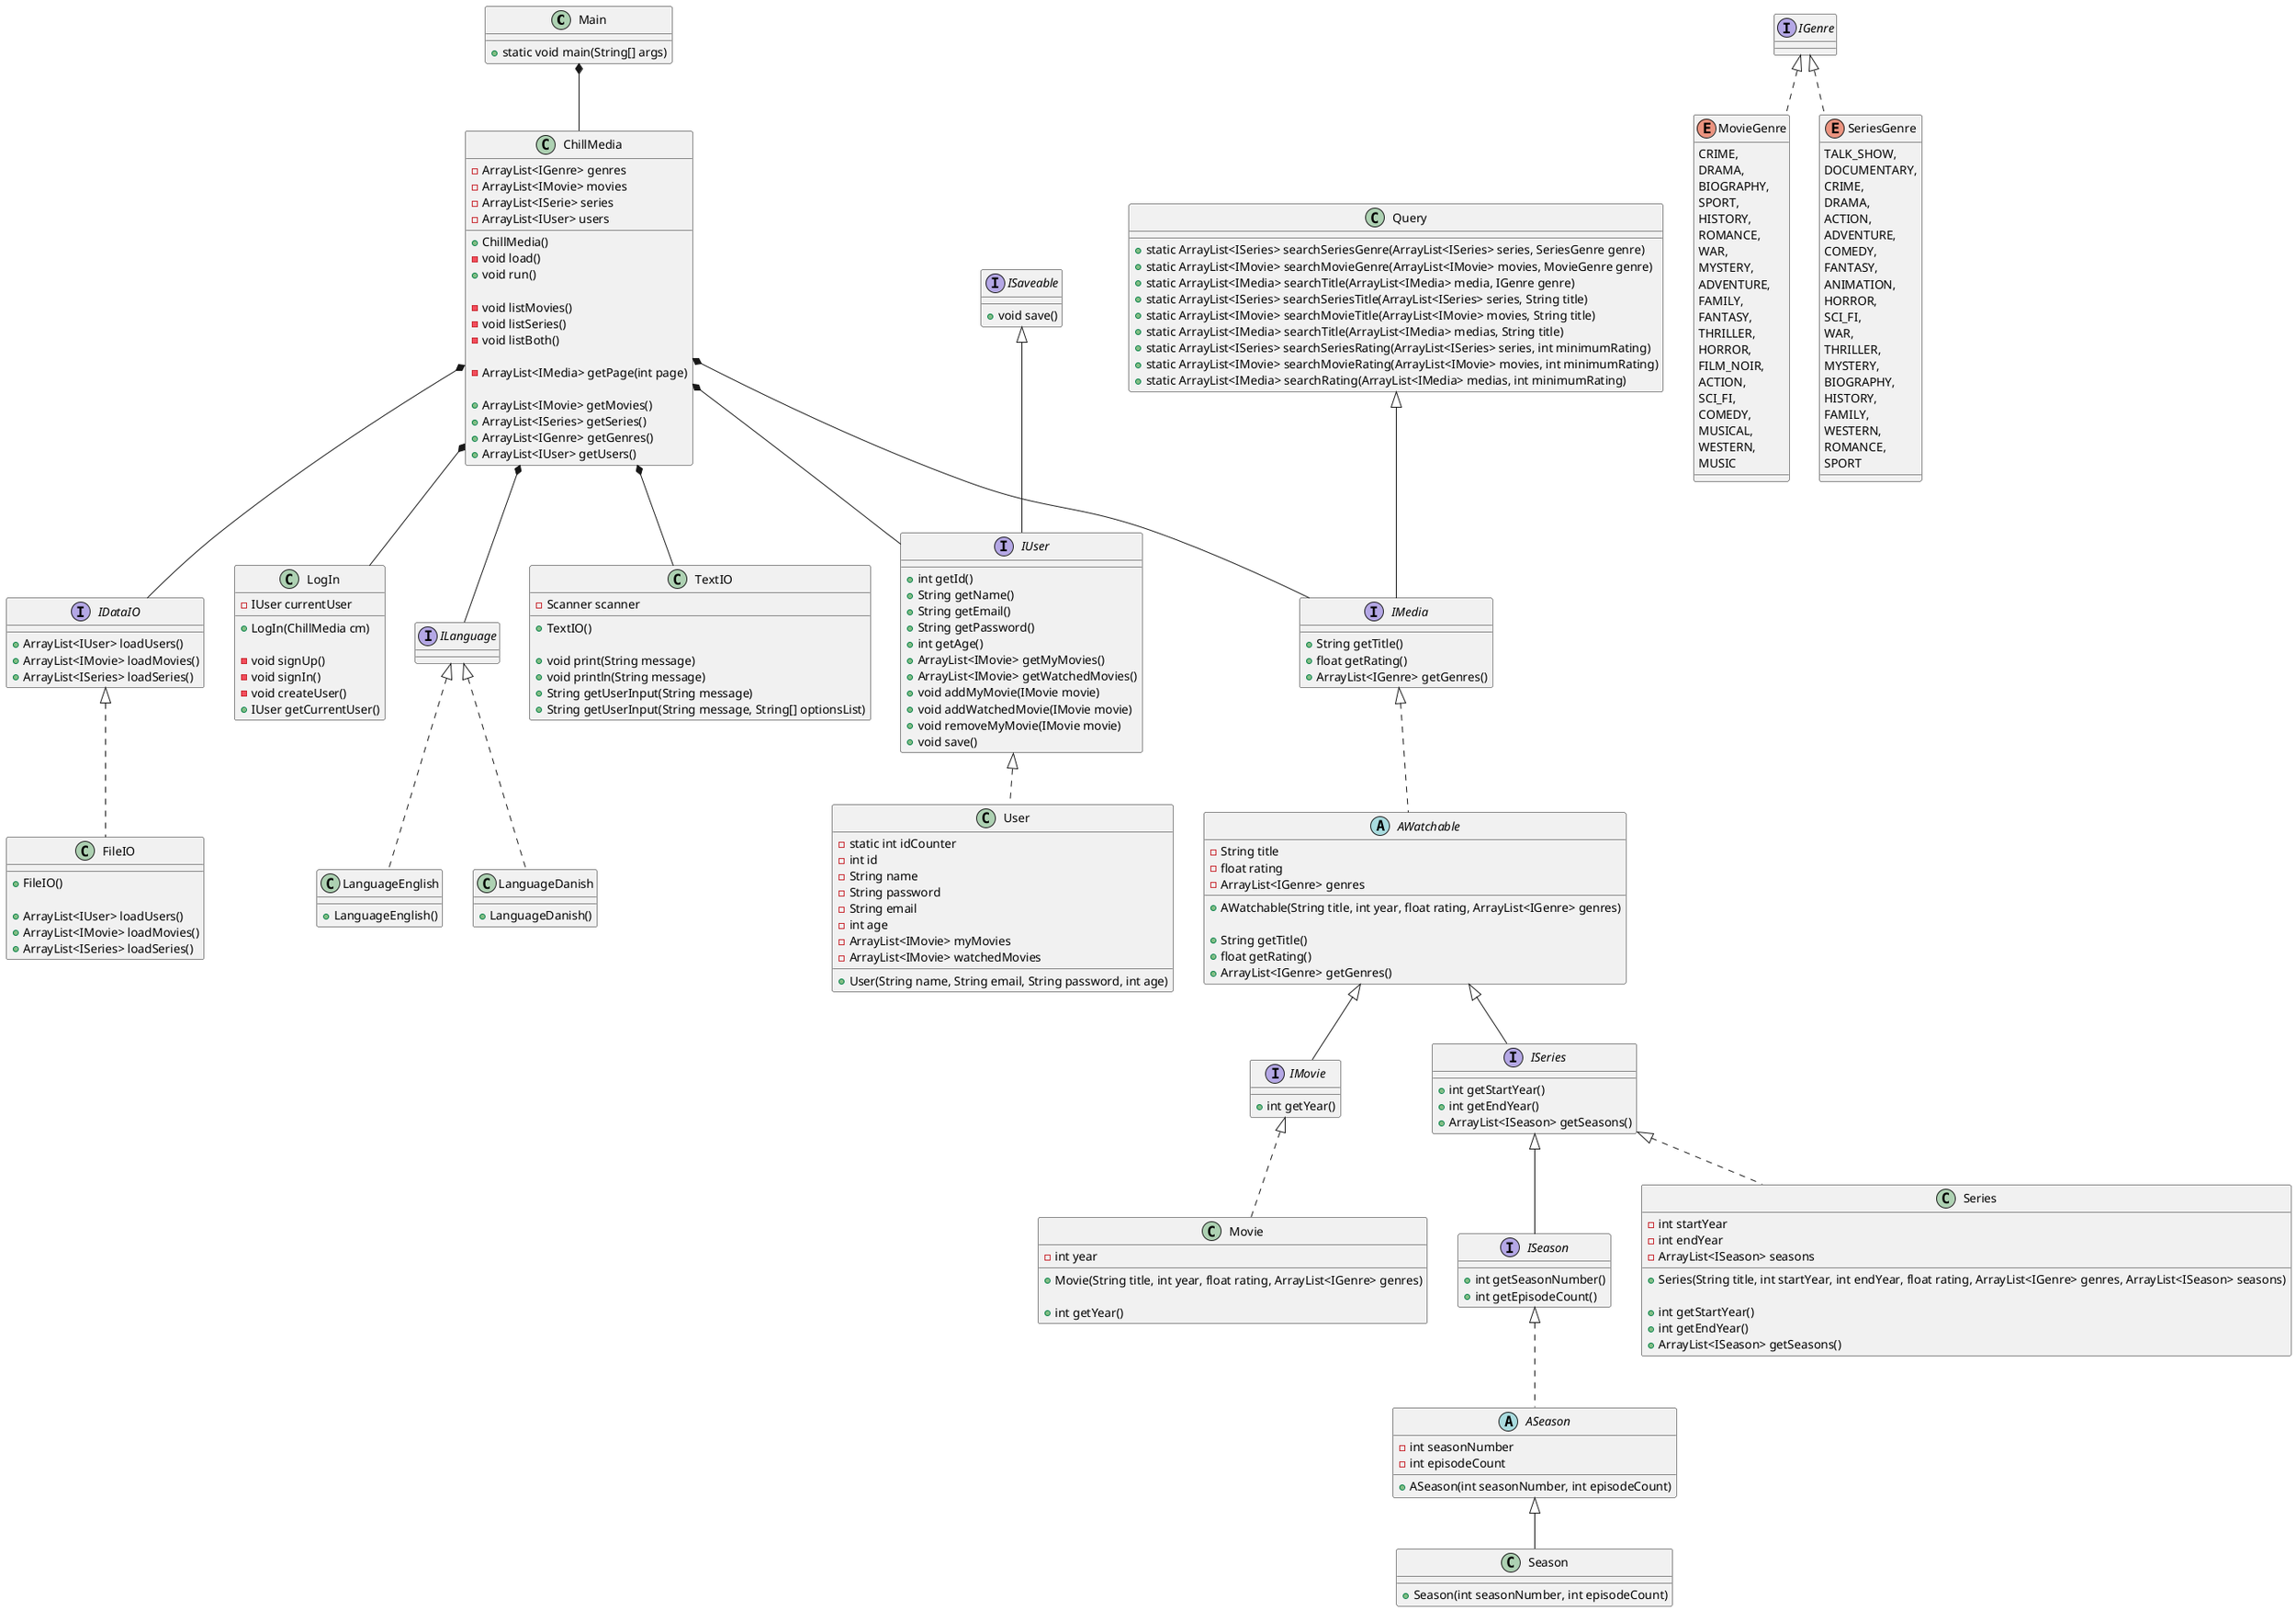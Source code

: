 @startuml

' *****************
' CLASS
' *****************

class Main {
    + static void main(String[] args)
}

' Main klassen
class ChillMedia {
    - ArrayList<IGenre> genres
    - ArrayList<IMovie> movies
    - ArrayList<ISerie> series
    - ArrayList<IUser> users

    + ChillMedia()
    - void load()
    + void run()

    - void listMovies()
    - void listSeries()
    - void listBoth()

    - ArrayList<IMedia> getPage(int page)

    + ArrayList<IMovie> getMovies()
    + ArrayList<ISeries> getSeries()
    + ArrayList<IGenre> getGenres()
    + ArrayList<IUser> getUsers()
}

class LogIn {
    - IUser currentUser

    + LogIn(ChillMedia cm)

    - void signUp()
    - void signIn()
    - void createUser()
    + IUser getCurrentUser()
}

class Query {
    ' STATIC CLASS, EVT. KUNNE MAN LAVE EN INSTANS AF DENNE
    ' OG BRUGE DEN I CHILLMEDIA OG DERFRA BRUGE QUERY
    + static ArrayList<ISeries> searchSeriesGenre(ArrayList<ISeries> series, SeriesGenre genre)
    + static ArrayList<IMovie> searchMovieGenre(ArrayList<IMovie> movies, MovieGenre genre)
    + static ArrayList<IMedia> searchTitle(ArrayList<IMedia> media, IGenre genre)
    + static ArrayList<ISeries> searchSeriesTitle(ArrayList<ISeries> series, String title)
    + static ArrayList<IMovie> searchMovieTitle(ArrayList<IMovie> movies, String title)
    + static ArrayList<IMedia> searchTitle(ArrayList<IMedia> medias, String title)
    + static ArrayList<ISeries> searchSeriesRating(ArrayList<ISeries> series, int minimumRating)
    + static ArrayList<IMovie> searchMovieRating(ArrayList<IMovie> movies, int minimumRating)
    + static ArrayList<IMedia> searchRating(ArrayList<IMedia> medias, int minimumRating)
}

class TextIO {
    - Scanner scanner

    + TextIO()

    + void print(String message)
    + void println(String message)
    + String getUserInput(String message)
    + String getUserInput(String message, String[] optionsList)
}

class FileIO implements IDataIO {
    + FileIO()

    + ArrayList<IUser> loadUsers()
    + ArrayList<IMovie> loadMovies()
    + ArrayList<ISeries> loadSeries()
}

class User implements IUser {
    - static int idCounter
    - int id
    - String name
    - String password
    - String email
    - int age
    - ArrayList<IMovie> myMovies
    - ArrayList<IMovie> watchedMovies

    + User(String name, String email, String password, int age)
}

class Movie implements IMovie {
    - int year

    + Movie(String title, int year, float rating, ArrayList<IGenre> genres)

    + int getYear()
}

class Series implements ISeries {
    - int startYear
    - int endYear
    - ArrayList<ISeason> seasons

    + Series(String title, int startYear, int endYear, float rating, ArrayList<IGenre> genres, ArrayList<ISeason> seasons)

    + int getStartYear()
    + int getEndYear()
    + ArrayList<ISeason> getSeasons()
}

class Season extends ASeason {
    + Season(int seasonNumber, int episodeCount)
}

class LanguageDanish implements ILanguage {
    + LanguageDanish()
}

class LanguageEnglish implements ILanguage {
    + LanguageEnglish()
}

' *****************
' ABSTRACT CLASS
' *****************

abstract class AWatchable implements IMedia {
    - String title
    - float rating
    - ArrayList<IGenre> genres

    + AWatchable(String title, int year, float rating, ArrayList<IGenre> genres)

    + String getTitle()
    + float getRating()
    + ArrayList<IGenre> getGenres()
}


abstract class ASeason implements ISeason {
    - int seasonNumber
    - int episodeCount

    + ASeason(int seasonNumber, int episodeCount)
}

' *****************
' INTERFACES
' *****************

interface IMedia extends Query {
    + String getTitle()
    + float getRating()
    + ArrayList<IGenre> getGenres()
}

interface ISeries extends AWatchable {
    + int getStartYear()
    + int getEndYear()
    + ArrayList<ISeason> getSeasons()
}

interface ISeason implements ISeries {
    + int getSeasonNumber()
    + int getEpisodeCount()
}

interface IMovie extends AWatchable {
    + int getYear()
}

interface IUser implements ISaveable {
    + int getId()
    + String getName()
    + String getEmail()
    + String getPassword()
    + int getAge()
    + ArrayList<IMovie> getMyMovies()
    + ArrayList<IMovie> getWatchedMovies()
    + void addMyMovie(IMovie movie)
    + void addWatchedMovie(IMovie movie)
    + void removeMyMovie(IMovie movie)
    + void save()
}

interface IDataIO {
    + ArrayList<IUser> loadUsers()
    + ArrayList<IMovie> loadMovies()
    + ArrayList<ISeries> loadSeries()
}

interface ILanguage {
    ' WILL MAKE THIS AT A LATER POINT
}

interface ISaveable {
    + void save()
}

interface IGenre { }

' *****************
' ENUMS
' *****************

enum MovieGenre implements IGenre {
    CRIME,
    DRAMA,
    BIOGRAPHY,
    SPORT,
    HISTORY,
    ROMANCE,
    WAR,
    MYSTERY,
    ADVENTURE,
    FAMILY,
    FANTASY,
    THRILLER,
    HORROR,
    FILM_NOIR,
    ACTION,
    SCI_FI,
    COMEDY,
    MUSICAL,
    WESTERN,
    MUSIC
}

enum SeriesGenre implements IGenre {
    TALK_SHOW,
    DOCUMENTARY,
    CRIME,
    DRAMA,
    ACTION,
    ADVENTURE,
    COMEDY,
    FANTASY,
    ANIMATION,
    HORROR,
    SCI_FI,
    WAR,
    THRILLER,
    MYSTERY,
    BIOGRAPHY,
    HISTORY,
    FAMILY,
    WESTERN,
    ROMANCE,
    SPORT
}

' *****************
' RELATIONS
' *****************

Main *-- ChillMedia

ChillMedia *-- IMedia
ChillMedia *-- TextIO
ChillMedia *-- IDataIO
ChillMedia *-- ILanguage
ChillMedia *-- IUser
ChillMedia *-- LogIn

@enduml